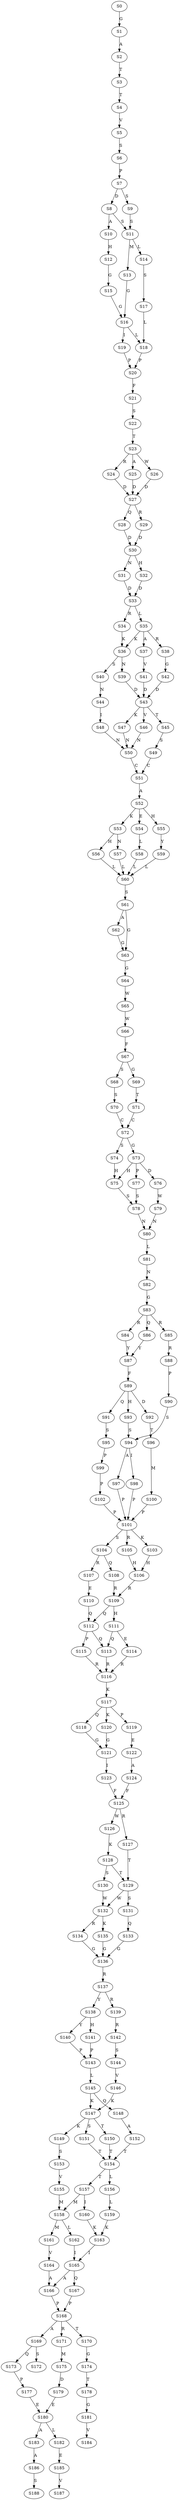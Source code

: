 strict digraph  {
	S0 -> S1 [ label = G ];
	S1 -> S2 [ label = A ];
	S2 -> S3 [ label = T ];
	S3 -> S4 [ label = T ];
	S4 -> S5 [ label = V ];
	S5 -> S6 [ label = S ];
	S6 -> S7 [ label = P ];
	S7 -> S8 [ label = D ];
	S7 -> S9 [ label = S ];
	S8 -> S10 [ label = A ];
	S8 -> S11 [ label = S ];
	S9 -> S11 [ label = S ];
	S10 -> S12 [ label = H ];
	S11 -> S13 [ label = M ];
	S11 -> S14 [ label = L ];
	S12 -> S15 [ label = G ];
	S13 -> S16 [ label = G ];
	S14 -> S17 [ label = S ];
	S15 -> S16 [ label = G ];
	S16 -> S18 [ label = L ];
	S16 -> S19 [ label = I ];
	S17 -> S18 [ label = L ];
	S18 -> S20 [ label = P ];
	S19 -> S20 [ label = P ];
	S20 -> S21 [ label = F ];
	S21 -> S22 [ label = S ];
	S22 -> S23 [ label = T ];
	S23 -> S24 [ label = R ];
	S23 -> S25 [ label = A ];
	S23 -> S26 [ label = W ];
	S24 -> S27 [ label = D ];
	S25 -> S27 [ label = D ];
	S26 -> S27 [ label = D ];
	S27 -> S28 [ label = Q ];
	S27 -> S29 [ label = R ];
	S28 -> S30 [ label = D ];
	S29 -> S30 [ label = D ];
	S30 -> S31 [ label = N ];
	S30 -> S32 [ label = H ];
	S31 -> S33 [ label = D ];
	S32 -> S33 [ label = D ];
	S33 -> S34 [ label = R ];
	S33 -> S35 [ label = L ];
	S34 -> S36 [ label = K ];
	S35 -> S37 [ label = A ];
	S35 -> S36 [ label = K ];
	S35 -> S38 [ label = R ];
	S36 -> S39 [ label = N ];
	S36 -> S40 [ label = S ];
	S37 -> S41 [ label = V ];
	S38 -> S42 [ label = G ];
	S39 -> S43 [ label = D ];
	S40 -> S44 [ label = N ];
	S41 -> S43 [ label = D ];
	S42 -> S43 [ label = D ];
	S43 -> S45 [ label = T ];
	S43 -> S46 [ label = V ];
	S43 -> S47 [ label = K ];
	S44 -> S48 [ label = I ];
	S45 -> S49 [ label = S ];
	S46 -> S50 [ label = N ];
	S47 -> S50 [ label = N ];
	S48 -> S50 [ label = N ];
	S49 -> S51 [ label = C ];
	S50 -> S51 [ label = C ];
	S51 -> S52 [ label = A ];
	S52 -> S53 [ label = K ];
	S52 -> S54 [ label = E ];
	S52 -> S55 [ label = H ];
	S53 -> S56 [ label = H ];
	S53 -> S57 [ label = N ];
	S54 -> S58 [ label = L ];
	S55 -> S59 [ label = Y ];
	S56 -> S60 [ label = L ];
	S57 -> S60 [ label = L ];
	S58 -> S60 [ label = L ];
	S59 -> S60 [ label = L ];
	S60 -> S61 [ label = S ];
	S61 -> S62 [ label = A ];
	S61 -> S63 [ label = G ];
	S62 -> S63 [ label = G ];
	S63 -> S64 [ label = G ];
	S64 -> S65 [ label = W ];
	S65 -> S66 [ label = W ];
	S66 -> S67 [ label = F ];
	S67 -> S68 [ label = S ];
	S67 -> S69 [ label = G ];
	S68 -> S70 [ label = S ];
	S69 -> S71 [ label = T ];
	S70 -> S72 [ label = C ];
	S71 -> S72 [ label = C ];
	S72 -> S73 [ label = G ];
	S72 -> S74 [ label = S ];
	S73 -> S75 [ label = H ];
	S73 -> S76 [ label = D ];
	S73 -> S77 [ label = P ];
	S74 -> S75 [ label = H ];
	S75 -> S78 [ label = S ];
	S76 -> S79 [ label = W ];
	S77 -> S78 [ label = S ];
	S78 -> S80 [ label = N ];
	S79 -> S80 [ label = N ];
	S80 -> S81 [ label = L ];
	S81 -> S82 [ label = N ];
	S82 -> S83 [ label = G ];
	S83 -> S84 [ label = R ];
	S83 -> S85 [ label = R ];
	S83 -> S86 [ label = Q ];
	S84 -> S87 [ label = Y ];
	S85 -> S88 [ label = R ];
	S86 -> S87 [ label = Y ];
	S87 -> S89 [ label = F ];
	S88 -> S90 [ label = P ];
	S89 -> S91 [ label = Q ];
	S89 -> S92 [ label = D ];
	S89 -> S93 [ label = H ];
	S90 -> S94 [ label = S ];
	S91 -> S95 [ label = S ];
	S92 -> S96 [ label = T ];
	S93 -> S94 [ label = S ];
	S94 -> S97 [ label = A ];
	S94 -> S98 [ label = I ];
	S95 -> S99 [ label = P ];
	S96 -> S100 [ label = M ];
	S97 -> S101 [ label = P ];
	S98 -> S101 [ label = P ];
	S99 -> S102 [ label = P ];
	S100 -> S101 [ label = P ];
	S101 -> S103 [ label = K ];
	S101 -> S104 [ label = S ];
	S101 -> S105 [ label = R ];
	S102 -> S101 [ label = P ];
	S103 -> S106 [ label = H ];
	S104 -> S107 [ label = R ];
	S104 -> S108 [ label = Q ];
	S105 -> S106 [ label = H ];
	S106 -> S109 [ label = R ];
	S107 -> S110 [ label = E ];
	S108 -> S109 [ label = R ];
	S109 -> S111 [ label = H ];
	S109 -> S112 [ label = Q ];
	S110 -> S112 [ label = Q ];
	S111 -> S113 [ label = Q ];
	S111 -> S114 [ label = E ];
	S112 -> S115 [ label = P ];
	S112 -> S113 [ label = Q ];
	S113 -> S116 [ label = R ];
	S114 -> S116 [ label = R ];
	S115 -> S116 [ label = R ];
	S116 -> S117 [ label = K ];
	S117 -> S118 [ label = Q ];
	S117 -> S119 [ label = P ];
	S117 -> S120 [ label = K ];
	S118 -> S121 [ label = G ];
	S119 -> S122 [ label = E ];
	S120 -> S121 [ label = G ];
	S121 -> S123 [ label = I ];
	S122 -> S124 [ label = A ];
	S123 -> S125 [ label = F ];
	S124 -> S125 [ label = F ];
	S125 -> S126 [ label = W ];
	S125 -> S127 [ label = R ];
	S126 -> S128 [ label = K ];
	S127 -> S129 [ label = T ];
	S128 -> S130 [ label = S ];
	S128 -> S129 [ label = T ];
	S129 -> S131 [ label = S ];
	S129 -> S132 [ label = W ];
	S130 -> S132 [ label = W ];
	S131 -> S133 [ label = Q ];
	S132 -> S134 [ label = R ];
	S132 -> S135 [ label = K ];
	S133 -> S136 [ label = G ];
	S134 -> S136 [ label = G ];
	S135 -> S136 [ label = G ];
	S136 -> S137 [ label = R ];
	S137 -> S138 [ label = Y ];
	S137 -> S139 [ label = R ];
	S138 -> S140 [ label = Y ];
	S138 -> S141 [ label = H ];
	S139 -> S142 [ label = R ];
	S140 -> S143 [ label = P ];
	S141 -> S143 [ label = P ];
	S142 -> S144 [ label = S ];
	S143 -> S145 [ label = L ];
	S144 -> S146 [ label = V ];
	S145 -> S147 [ label = K ];
	S145 -> S148 [ label = Q ];
	S146 -> S147 [ label = K ];
	S147 -> S149 [ label = K ];
	S147 -> S150 [ label = T ];
	S147 -> S151 [ label = S ];
	S148 -> S152 [ label = A ];
	S149 -> S153 [ label = S ];
	S150 -> S154 [ label = T ];
	S151 -> S154 [ label = T ];
	S152 -> S154 [ label = T ];
	S153 -> S155 [ label = V ];
	S154 -> S156 [ label = L ];
	S154 -> S157 [ label = T ];
	S155 -> S158 [ label = M ];
	S156 -> S159 [ label = L ];
	S157 -> S160 [ label = I ];
	S157 -> S158 [ label = M ];
	S158 -> S161 [ label = M ];
	S158 -> S162 [ label = L ];
	S159 -> S163 [ label = K ];
	S160 -> S163 [ label = K ];
	S161 -> S164 [ label = V ];
	S162 -> S165 [ label = I ];
	S163 -> S165 [ label = I ];
	S164 -> S166 [ label = A ];
	S165 -> S166 [ label = A ];
	S165 -> S167 [ label = Q ];
	S166 -> S168 [ label = P ];
	S167 -> S168 [ label = P ];
	S168 -> S169 [ label = A ];
	S168 -> S170 [ label = T ];
	S168 -> S171 [ label = R ];
	S169 -> S172 [ label = S ];
	S169 -> S173 [ label = Q ];
	S170 -> S174 [ label = G ];
	S171 -> S175 [ label = M ];
	S173 -> S177 [ label = P ];
	S174 -> S178 [ label = T ];
	S175 -> S179 [ label = D ];
	S177 -> S180 [ label = E ];
	S178 -> S181 [ label = G ];
	S179 -> S180 [ label = E ];
	S180 -> S182 [ label = L ];
	S180 -> S183 [ label = A ];
	S181 -> S184 [ label = V ];
	S182 -> S185 [ label = E ];
	S183 -> S186 [ label = A ];
	S185 -> S187 [ label = V ];
	S186 -> S188 [ label = S ];
}
